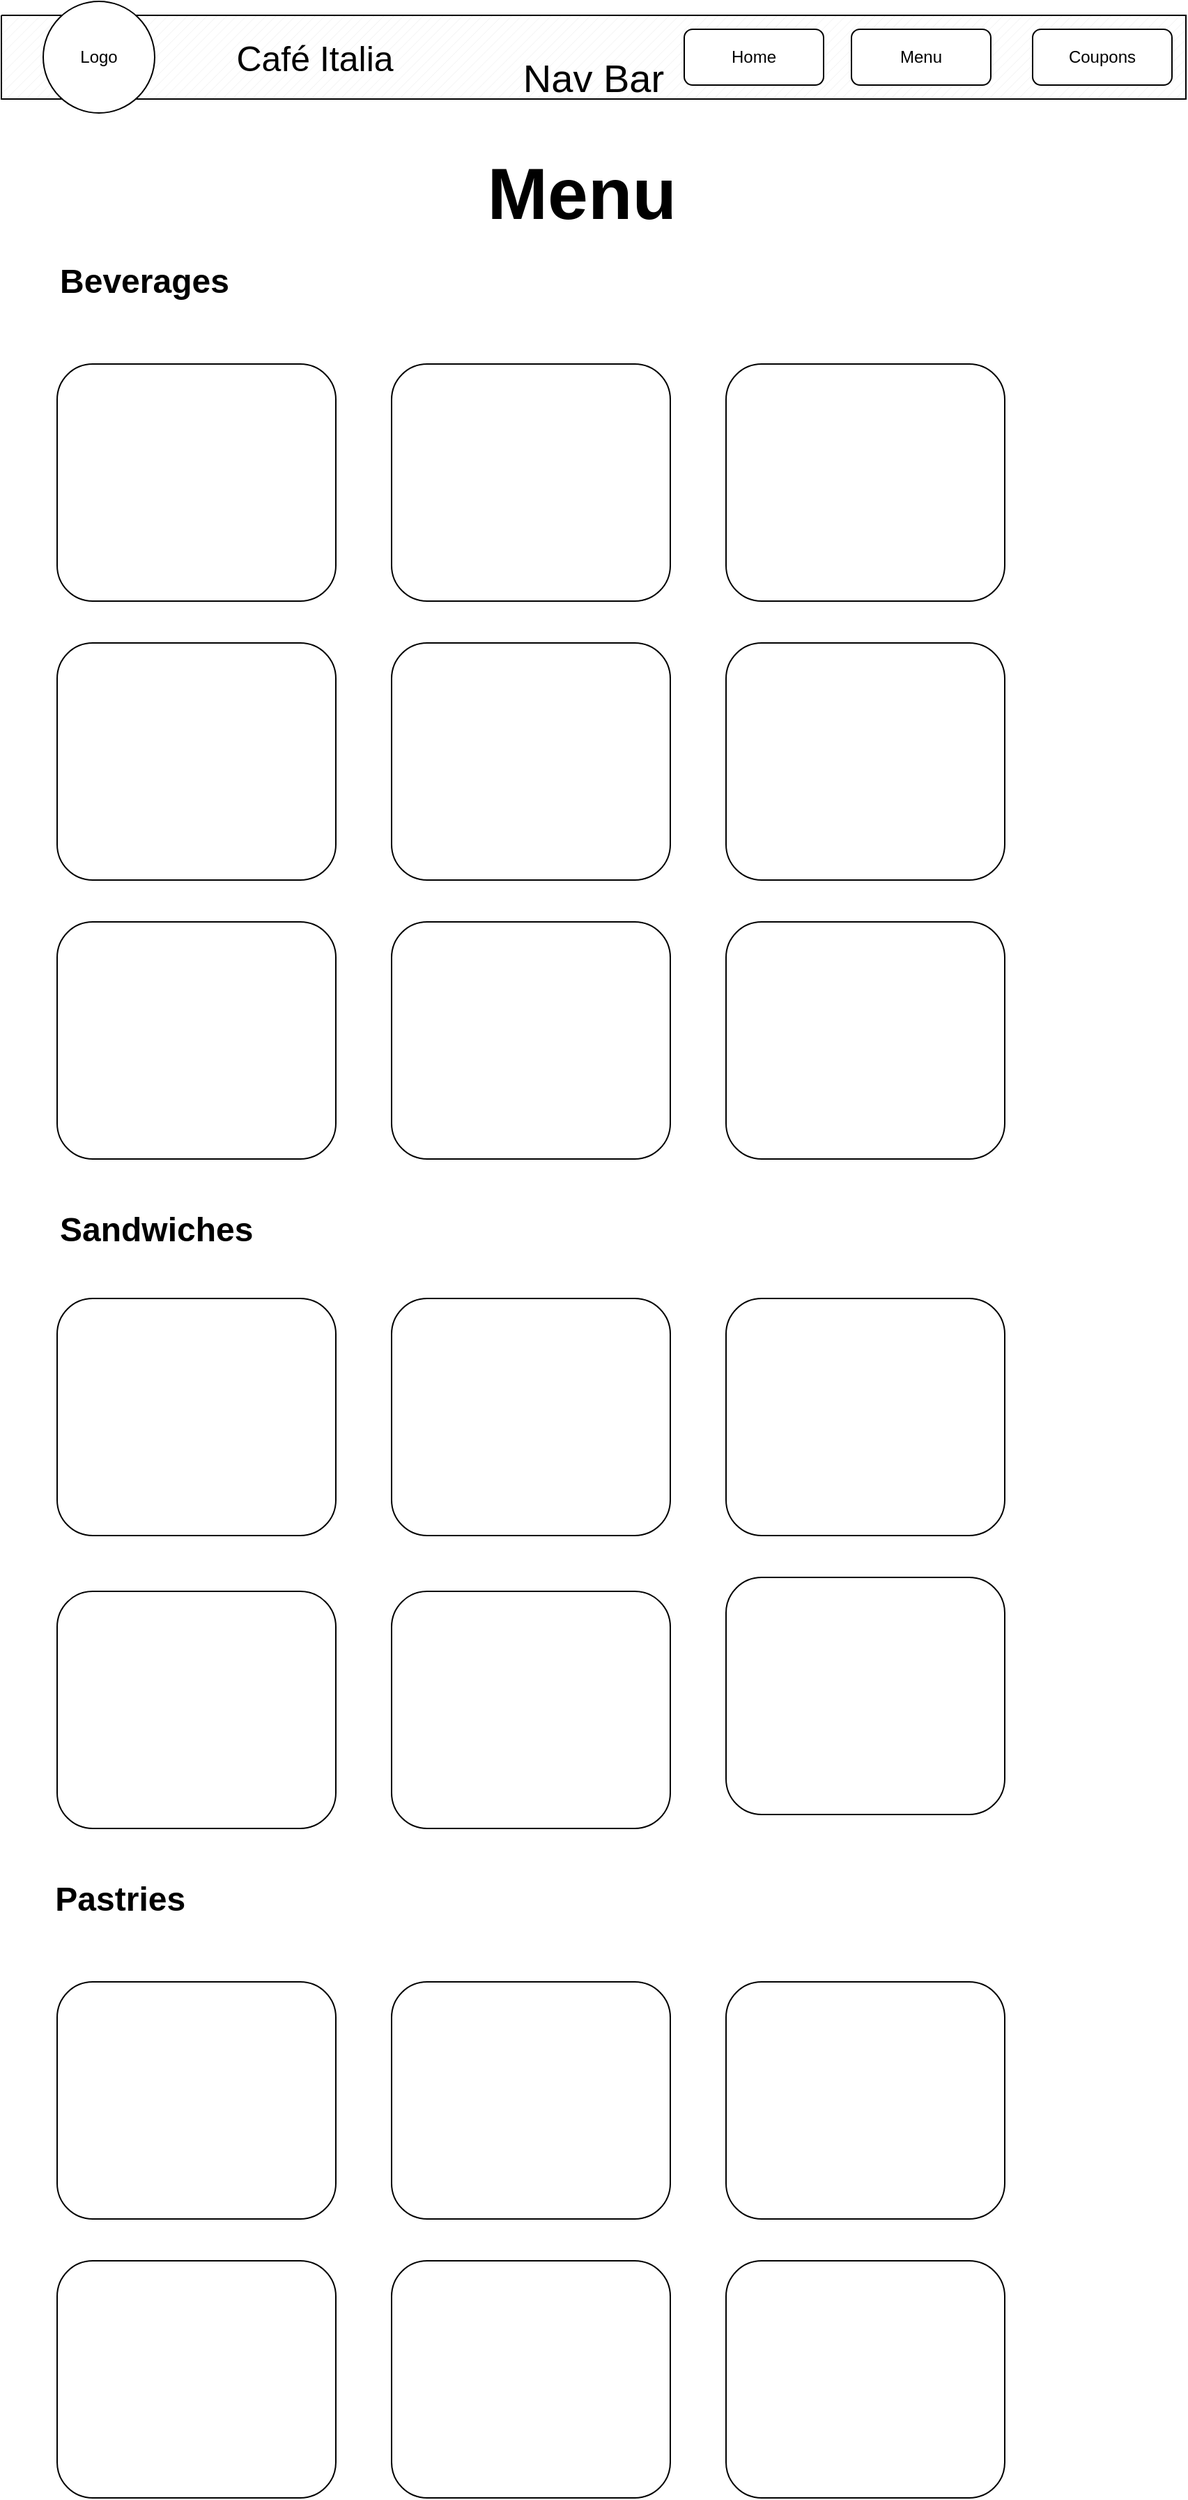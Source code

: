 <mxfile version="26.0.6">
  <diagram name="Page-1" id="bDvcypGX-Qz7ygBv5LlQ">
    <mxGraphModel dx="1050" dy="530" grid="1" gridSize="10" guides="1" tooltips="1" connect="1" arrows="1" fold="1" page="1" pageScale="1" pageWidth="850" pageHeight="1100" math="0" shadow="0">
      <root>
        <mxCell id="0" />
        <mxCell id="1" parent="0" />
        <mxCell id="ve5tehwe5ekPfCzmSLh6-1" value="" style="verticalLabelPosition=bottom;verticalAlign=top;html=1;shape=mxgraph.basic.patternFillRect;fillStyle=diag;step=5;fillStrokeWidth=0.2;fillStrokeColor=#dddddd;" vertex="1" parent="1">
          <mxGeometry y="30" width="850" height="60" as="geometry" />
        </mxCell>
        <mxCell id="ve5tehwe5ekPfCzmSLh6-2" value="Nav Bar" style="text;html=1;align=center;verticalAlign=middle;whiteSpace=wrap;rounded=0;fontSize=28;" vertex="1" parent="1">
          <mxGeometry x="340" y="60" width="170" height="30" as="geometry" />
        </mxCell>
        <mxCell id="ve5tehwe5ekPfCzmSLh6-4" value="" style="ellipse;whiteSpace=wrap;html=1;aspect=fixed;" vertex="1" parent="1">
          <mxGeometry x="30" y="20" width="80" height="80" as="geometry" />
        </mxCell>
        <mxCell id="ve5tehwe5ekPfCzmSLh6-5" value="Logo" style="text;html=1;align=center;verticalAlign=middle;whiteSpace=wrap;rounded=0;" vertex="1" parent="1">
          <mxGeometry x="40" y="45" width="60" height="30" as="geometry" />
        </mxCell>
        <mxCell id="ve5tehwe5ekPfCzmSLh6-6" value="Café Italia" style="text;html=1;align=center;verticalAlign=middle;whiteSpace=wrap;rounded=0;fontSize=25;" vertex="1" parent="1">
          <mxGeometry x="130" y="45" width="190" height="30" as="geometry" />
        </mxCell>
        <mxCell id="ve5tehwe5ekPfCzmSLh6-8" value="" style="rounded=1;whiteSpace=wrap;html=1;" vertex="1" parent="1">
          <mxGeometry x="490" y="40" width="100" height="40" as="geometry" />
        </mxCell>
        <mxCell id="ve5tehwe5ekPfCzmSLh6-9" value="" style="rounded=1;whiteSpace=wrap;html=1;" vertex="1" parent="1">
          <mxGeometry x="610" y="40" width="100" height="40" as="geometry" />
        </mxCell>
        <mxCell id="ve5tehwe5ekPfCzmSLh6-10" value="" style="rounded=1;whiteSpace=wrap;html=1;" vertex="1" parent="1">
          <mxGeometry x="740" y="40" width="100" height="40" as="geometry" />
        </mxCell>
        <mxCell id="ve5tehwe5ekPfCzmSLh6-11" value="Home" style="text;html=1;align=center;verticalAlign=middle;whiteSpace=wrap;rounded=0;" vertex="1" parent="1">
          <mxGeometry x="510" y="45" width="60" height="30" as="geometry" />
        </mxCell>
        <mxCell id="ve5tehwe5ekPfCzmSLh6-12" value="Menu" style="text;html=1;align=center;verticalAlign=middle;whiteSpace=wrap;rounded=0;" vertex="1" parent="1">
          <mxGeometry x="630" y="45" width="60" height="30" as="geometry" />
        </mxCell>
        <mxCell id="ve5tehwe5ekPfCzmSLh6-13" value="Coupons" style="text;html=1;align=center;verticalAlign=middle;whiteSpace=wrap;rounded=0;" vertex="1" parent="1">
          <mxGeometry x="760" y="45" width="60" height="30" as="geometry" />
        </mxCell>
        <mxCell id="ve5tehwe5ekPfCzmSLh6-35" value="&lt;h1 style=&quot;margin-top: 0px;&quot;&gt;&amp;nbsp; &amp;nbsp; &amp;nbsp; &amp;nbsp; &amp;nbsp; &amp;nbsp; &amp;nbsp; &amp;nbsp; &amp;nbsp; &amp;nbsp; &amp;nbsp; &amp;nbsp; Menu&lt;/h1&gt;" style="text;html=1;whiteSpace=wrap;overflow=hidden;rounded=0;fontSize=26;" vertex="1" parent="1">
          <mxGeometry y="120" width="830" height="80" as="geometry" />
        </mxCell>
        <mxCell id="ve5tehwe5ekPfCzmSLh6-36" value="&lt;h1 style=&quot;margin-top: 0px;&quot;&gt;&amp;nbsp; &amp;nbsp; &amp;nbsp; Beverages&lt;/h1&gt;&lt;p&gt;&lt;br&gt;&lt;/p&gt;" style="text;html=1;whiteSpace=wrap;overflow=hidden;rounded=0;" vertex="1" parent="1">
          <mxGeometry y="200" width="840" height="50" as="geometry" />
        </mxCell>
        <mxCell id="ve5tehwe5ekPfCzmSLh6-37" value="" style="rounded=1;whiteSpace=wrap;html=1;" vertex="1" parent="1">
          <mxGeometry x="40" y="280" width="200" height="170" as="geometry" />
        </mxCell>
        <mxCell id="ve5tehwe5ekPfCzmSLh6-38" value="" style="rounded=1;whiteSpace=wrap;html=1;" vertex="1" parent="1">
          <mxGeometry x="280" y="280" width="200" height="170" as="geometry" />
        </mxCell>
        <mxCell id="ve5tehwe5ekPfCzmSLh6-39" value="" style="rounded=1;whiteSpace=wrap;html=1;" vertex="1" parent="1">
          <mxGeometry x="520" y="280" width="200" height="170" as="geometry" />
        </mxCell>
        <mxCell id="ve5tehwe5ekPfCzmSLh6-40" value="" style="rounded=1;whiteSpace=wrap;html=1;" vertex="1" parent="1">
          <mxGeometry x="40" y="480" width="200" height="170" as="geometry" />
        </mxCell>
        <mxCell id="ve5tehwe5ekPfCzmSLh6-41" value="" style="rounded=1;whiteSpace=wrap;html=1;" vertex="1" parent="1">
          <mxGeometry x="280" y="480" width="200" height="170" as="geometry" />
        </mxCell>
        <mxCell id="ve5tehwe5ekPfCzmSLh6-42" value="" style="rounded=1;whiteSpace=wrap;html=1;" vertex="1" parent="1">
          <mxGeometry x="520" y="480" width="200" height="170" as="geometry" />
        </mxCell>
        <mxCell id="ve5tehwe5ekPfCzmSLh6-43" value="" style="rounded=1;whiteSpace=wrap;html=1;" vertex="1" parent="1">
          <mxGeometry x="40" y="680" width="200" height="170" as="geometry" />
        </mxCell>
        <mxCell id="ve5tehwe5ekPfCzmSLh6-44" value="" style="rounded=1;whiteSpace=wrap;html=1;" vertex="1" parent="1">
          <mxGeometry x="280" y="680" width="200" height="170" as="geometry" />
        </mxCell>
        <mxCell id="ve5tehwe5ekPfCzmSLh6-45" value="" style="rounded=1;whiteSpace=wrap;html=1;" vertex="1" parent="1">
          <mxGeometry x="520" y="680" width="200" height="170" as="geometry" />
        </mxCell>
        <mxCell id="ve5tehwe5ekPfCzmSLh6-46" value="&lt;h1 style=&quot;margin-top: 0px;&quot;&gt;&amp;nbsp; &amp;nbsp;Sandwiches&lt;/h1&gt;" style="text;html=1;whiteSpace=wrap;overflow=hidden;rounded=0;" vertex="1" parent="1">
          <mxGeometry x="20" y="880" width="820" height="50" as="geometry" />
        </mxCell>
        <mxCell id="ve5tehwe5ekPfCzmSLh6-47" value="" style="rounded=1;whiteSpace=wrap;html=1;" vertex="1" parent="1">
          <mxGeometry x="40" y="950" width="200" height="170" as="geometry" />
        </mxCell>
        <mxCell id="ve5tehwe5ekPfCzmSLh6-48" value="" style="rounded=1;whiteSpace=wrap;html=1;" vertex="1" parent="1">
          <mxGeometry x="280" y="950" width="200" height="170" as="geometry" />
        </mxCell>
        <mxCell id="ve5tehwe5ekPfCzmSLh6-49" value="" style="rounded=1;whiteSpace=wrap;html=1;" vertex="1" parent="1">
          <mxGeometry x="520" y="950" width="200" height="170" as="geometry" />
        </mxCell>
        <mxCell id="ve5tehwe5ekPfCzmSLh6-50" value="" style="rounded=1;whiteSpace=wrap;html=1;" vertex="1" parent="1">
          <mxGeometry x="40" y="1160" width="200" height="170" as="geometry" />
        </mxCell>
        <mxCell id="ve5tehwe5ekPfCzmSLh6-51" value="" style="rounded=1;whiteSpace=wrap;html=1;" vertex="1" parent="1">
          <mxGeometry x="280" y="1160" width="200" height="170" as="geometry" />
        </mxCell>
        <mxCell id="ve5tehwe5ekPfCzmSLh6-52" value="" style="rounded=1;whiteSpace=wrap;html=1;" vertex="1" parent="1">
          <mxGeometry x="520" y="1150" width="200" height="170" as="geometry" />
        </mxCell>
        <mxCell id="ve5tehwe5ekPfCzmSLh6-53" value="&lt;h1 style=&quot;margin-top: 0px;&quot;&gt;&amp;nbsp; &amp;nbsp; Pastries&lt;/h1&gt;" style="text;html=1;whiteSpace=wrap;overflow=hidden;rounded=0;" vertex="1" parent="1">
          <mxGeometry x="10" y="1360" width="770" height="50" as="geometry" />
        </mxCell>
        <mxCell id="ve5tehwe5ekPfCzmSLh6-55" value="" style="rounded=1;whiteSpace=wrap;html=1;" vertex="1" parent="1">
          <mxGeometry x="40" y="1440" width="200" height="170" as="geometry" />
        </mxCell>
        <mxCell id="ve5tehwe5ekPfCzmSLh6-56" value="" style="rounded=1;whiteSpace=wrap;html=1;" vertex="1" parent="1">
          <mxGeometry x="280" y="1440" width="200" height="170" as="geometry" />
        </mxCell>
        <mxCell id="ve5tehwe5ekPfCzmSLh6-57" value="" style="rounded=1;whiteSpace=wrap;html=1;" vertex="1" parent="1">
          <mxGeometry x="520" y="1440" width="200" height="170" as="geometry" />
        </mxCell>
        <mxCell id="ve5tehwe5ekPfCzmSLh6-58" value="" style="rounded=1;whiteSpace=wrap;html=1;" vertex="1" parent="1">
          <mxGeometry x="40" y="1640" width="200" height="170" as="geometry" />
        </mxCell>
        <mxCell id="ve5tehwe5ekPfCzmSLh6-59" value="" style="rounded=1;whiteSpace=wrap;html=1;" vertex="1" parent="1">
          <mxGeometry x="280" y="1640" width="200" height="170" as="geometry" />
        </mxCell>
        <mxCell id="ve5tehwe5ekPfCzmSLh6-60" value="" style="rounded=1;whiteSpace=wrap;html=1;" vertex="1" parent="1">
          <mxGeometry x="520" y="1640" width="200" height="170" as="geometry" />
        </mxCell>
      </root>
    </mxGraphModel>
  </diagram>
</mxfile>
